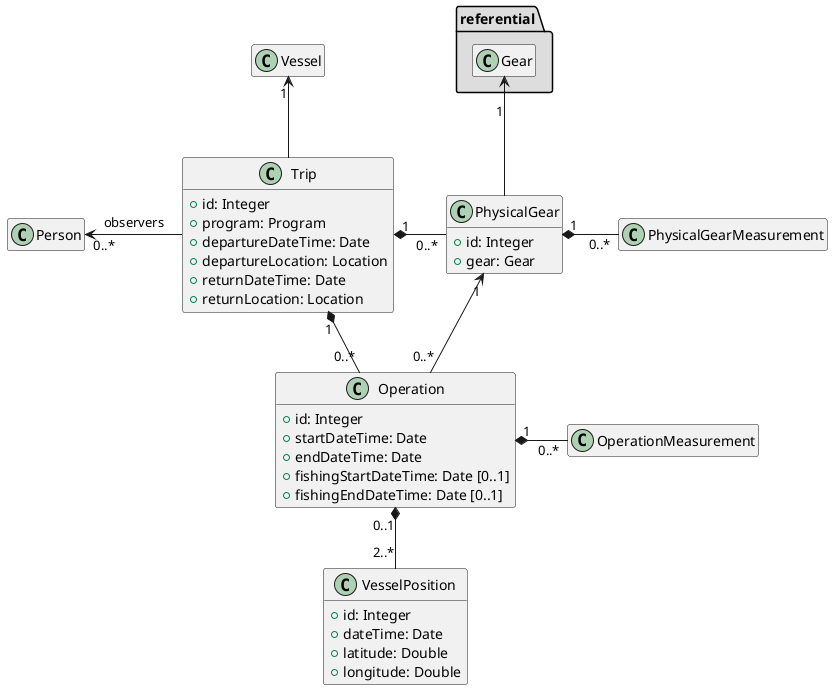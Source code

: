 @startuml
hide empty members

class Vessel {
}

class Trip {
  +id: Integer
  +program: Program
  +departureDateTime: Date
  +departureLocation: Location
  +returnDateTime: Date
  +returnLocation: Location
}

class PhysicalGear {
    +id: Integer
    +gear: Gear
}

class Operation {
    +id: Integer
    +startDateTime: Date
    +endDateTime: Date
    +fishingStartDateTime: Date [0..1]
    +fishingEndDateTime: Date [0..1]
}

class VesselPosition {
    +id: Integer
    +dateTime: Date
    +latitude: Double
    +longitude: Double
}

Trip -up-> "1" Vessel
Trip "1" *-right- "0..*" Operation
Trip "1" *-right- "0..*" PhysicalGear : "     "
Trip -left-> "0..*" Person: "observers"

Operation "1" *-right- "0..*" OperationMeasurement: "     "
Operation "0..*" -up-> "1" PhysicalGear
Operation "0..1" *-down- "2..*" VesselPosition

PhysicalGear "1" *-right- "0..*" PhysicalGearMeasurement: "      "

package "referential" #DDDDDD {
    PhysicalGear -up-> "\n1" Gear : "     "
}

@enduml
